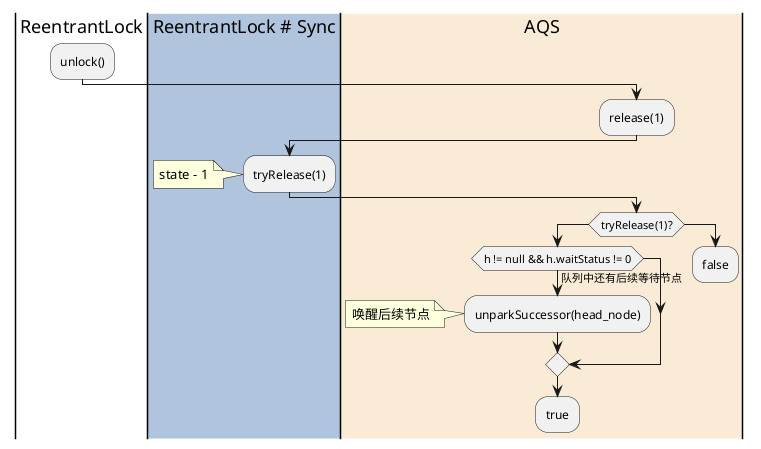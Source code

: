 @@startuml
|R|ReentrantLock
|#LightSteelBlue|SC|ReentrantLock # Sync 
|#AntiqueWhite|A|AQS
|R|
:unlock();
|A|
:release(1);
|SC|
:tryRelease(1);
note: state - 1
|A|
if(tryRelease(1)?) then
  |A|
  if(h != null && h.waitStatus != 0) then  (队列中还有后续等待节点)
  :unparkSuccessor(head_node);
  note : 唤醒后续节点  
  endif 
  :true;
  kill 
else   
  :false;
  kill
endif
@@enduml